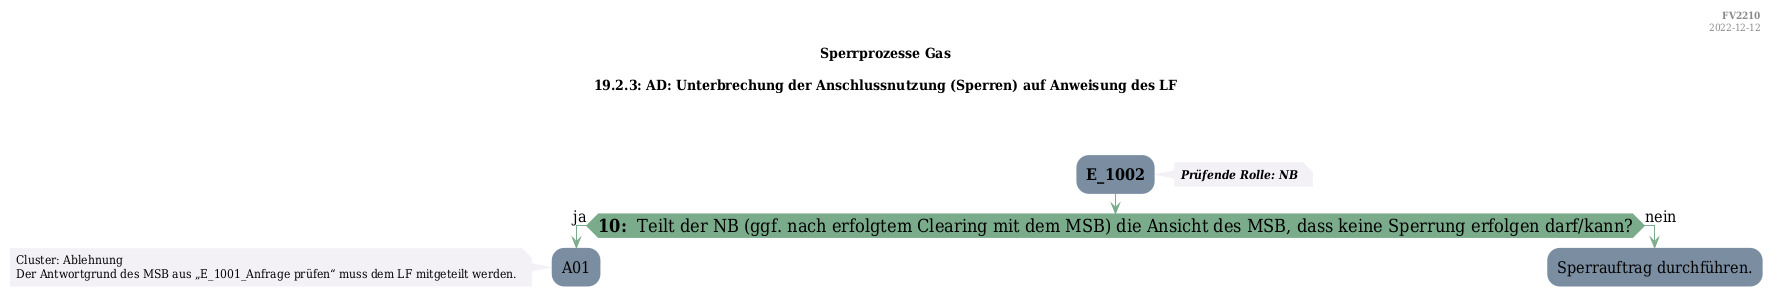 @startuml
skinparam Shadowing false
skinparam NoteBorderColor #f3f1f6
skinparam NoteBackgroundColor #f3f1f6
skinparam NoteFontSize 12
skinparam ActivityBorderColor none
skinparam ActivityBackgroundColor #7a8da1
skinparam ActivityFontSize 16
skinparam ArrowColor #7aab8a
skinparam ArrowFontSize 16
skinparam ActivityDiamondBackgroundColor #7aab8a
skinparam ActivityDiamondBorderColor #7aab8a
skinparam ActivityDiamondFontSize 18
skinparam defaultFontName DejaVu Serif Condensed
skinparam ActivityEndColor #669580

header
<b>FV2210
2022-12-12
endheader

title
Sperrprozesse Gas

19.2.3: AD: Unterbrechung der Anschlussnutzung (Sperren) auf Anweisung des LF



end title
:<b>E_1002</b>;
note right
<b><i>Prüfende Rolle: NB
end note

if (<b>10: </b> Teilt der NB (ggf. nach erfolgtem Clearing mit dem MSB&#41; die Ansicht des MSB, dass keine Sperrung erfolgen darf/kann?) then (ja)
    :A01;
    note left
        Cluster: Ablehnung
        Der Antwortgrund des MSB aus „E_1001_Anfrage prüfen“ muss dem LF mitgeteilt werden.
    endnote
    kill;
else (nein)
    :Sperrauftrag durchführen.;
    kill;
endif

@enduml
